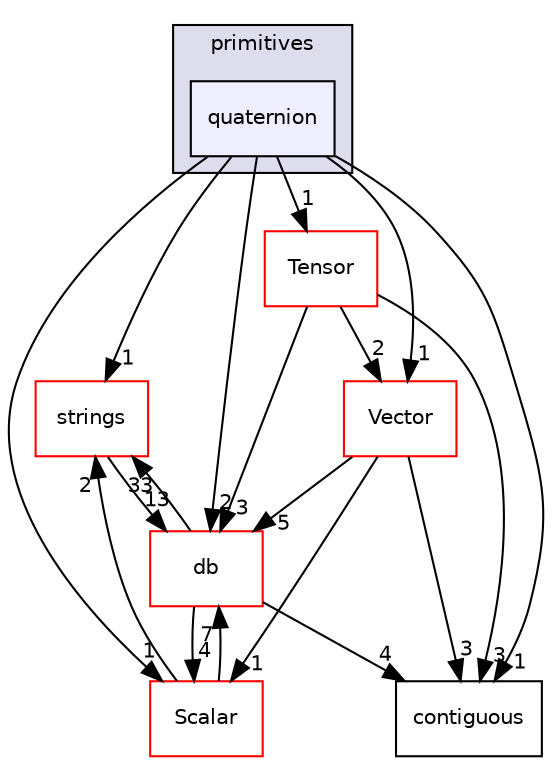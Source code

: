 digraph "src/OpenFOAM/primitives/quaternion" {
  bgcolor=transparent;
  compound=true
  node [ fontsize="10", fontname="Helvetica"];
  edge [ labelfontsize="10", labelfontname="Helvetica"];
  subgraph clusterdir_3e50f45338116b169052b428016851aa {
    graph [ bgcolor="#ddddee", pencolor="black", label="primitives" fontname="Helvetica", fontsize="10", URL="dir_3e50f45338116b169052b428016851aa.html"]
  dir_7f2355fb07e96b002f5e0fef21d9e5dc [shape=box, label="quaternion", style="filled", fillcolor="#eeeeff", pencolor="black", URL="dir_7f2355fb07e96b002f5e0fef21d9e5dc.html"];
  }
  dir_ce1ee507886310df0e74ee2e624fbc88 [shape=box label="strings" color="red" URL="dir_ce1ee507886310df0e74ee2e624fbc88.html"];
  dir_15da0e2a135f43ffeb4645c968ce8ac7 [shape=box label="Tensor" color="red" URL="dir_15da0e2a135f43ffeb4645c968ce8ac7.html"];
  dir_b4f4914e791ff496381862f16be45bae [shape=box label="Scalar" color="red" URL="dir_b4f4914e791ff496381862f16be45bae.html"];
  dir_6ef5fbba1c02603637a533e2f686aa62 [shape=box label="Vector" color="red" URL="dir_6ef5fbba1c02603637a533e2f686aa62.html"];
  dir_63c634f7a7cfd679ac26c67fb30fc32f [shape=box label="db" color="red" URL="dir_63c634f7a7cfd679ac26c67fb30fc32f.html"];
  dir_1b29830830533868fb04f0e807b2ad78 [shape=box label="contiguous" URL="dir_1b29830830533868fb04f0e807b2ad78.html"];
  dir_ce1ee507886310df0e74ee2e624fbc88->dir_63c634f7a7cfd679ac26c67fb30fc32f [headlabel="13", labeldistance=1.5 headhref="dir_002402_001953.html"];
  dir_15da0e2a135f43ffeb4645c968ce8ac7->dir_6ef5fbba1c02603637a533e2f686aa62 [headlabel="2", labeldistance=1.5 headhref="dir_002417_002427.html"];
  dir_15da0e2a135f43ffeb4645c968ce8ac7->dir_63c634f7a7cfd679ac26c67fb30fc32f [headlabel="3", labeldistance=1.5 headhref="dir_002417_001953.html"];
  dir_15da0e2a135f43ffeb4645c968ce8ac7->dir_1b29830830533868fb04f0e807b2ad78 [headlabel="3", labeldistance=1.5 headhref="dir_002417_002334.html"];
  dir_7f2355fb07e96b002f5e0fef21d9e5dc->dir_ce1ee507886310df0e74ee2e624fbc88 [headlabel="1", labeldistance=1.5 headhref="dir_002374_002402.html"];
  dir_7f2355fb07e96b002f5e0fef21d9e5dc->dir_15da0e2a135f43ffeb4645c968ce8ac7 [headlabel="1", labeldistance=1.5 headhref="dir_002374_002417.html"];
  dir_7f2355fb07e96b002f5e0fef21d9e5dc->dir_b4f4914e791ff496381862f16be45bae [headlabel="1", labeldistance=1.5 headhref="dir_002374_002382.html"];
  dir_7f2355fb07e96b002f5e0fef21d9e5dc->dir_6ef5fbba1c02603637a533e2f686aa62 [headlabel="1", labeldistance=1.5 headhref="dir_002374_002427.html"];
  dir_7f2355fb07e96b002f5e0fef21d9e5dc->dir_63c634f7a7cfd679ac26c67fb30fc32f [headlabel="2", labeldistance=1.5 headhref="dir_002374_001953.html"];
  dir_7f2355fb07e96b002f5e0fef21d9e5dc->dir_1b29830830533868fb04f0e807b2ad78 [headlabel="1", labeldistance=1.5 headhref="dir_002374_002334.html"];
  dir_b4f4914e791ff496381862f16be45bae->dir_ce1ee507886310df0e74ee2e624fbc88 [headlabel="2", labeldistance=1.5 headhref="dir_002382_002402.html"];
  dir_b4f4914e791ff496381862f16be45bae->dir_63c634f7a7cfd679ac26c67fb30fc32f [headlabel="7", labeldistance=1.5 headhref="dir_002382_001953.html"];
  dir_6ef5fbba1c02603637a533e2f686aa62->dir_b4f4914e791ff496381862f16be45bae [headlabel="1", labeldistance=1.5 headhref="dir_002427_002382.html"];
  dir_6ef5fbba1c02603637a533e2f686aa62->dir_63c634f7a7cfd679ac26c67fb30fc32f [headlabel="5", labeldistance=1.5 headhref="dir_002427_001953.html"];
  dir_6ef5fbba1c02603637a533e2f686aa62->dir_1b29830830533868fb04f0e807b2ad78 [headlabel="3", labeldistance=1.5 headhref="dir_002427_002334.html"];
  dir_63c634f7a7cfd679ac26c67fb30fc32f->dir_ce1ee507886310df0e74ee2e624fbc88 [headlabel="33", labeldistance=1.5 headhref="dir_001953_002402.html"];
  dir_63c634f7a7cfd679ac26c67fb30fc32f->dir_b4f4914e791ff496381862f16be45bae [headlabel="4", labeldistance=1.5 headhref="dir_001953_002382.html"];
  dir_63c634f7a7cfd679ac26c67fb30fc32f->dir_1b29830830533868fb04f0e807b2ad78 [headlabel="4", labeldistance=1.5 headhref="dir_001953_002334.html"];
}
